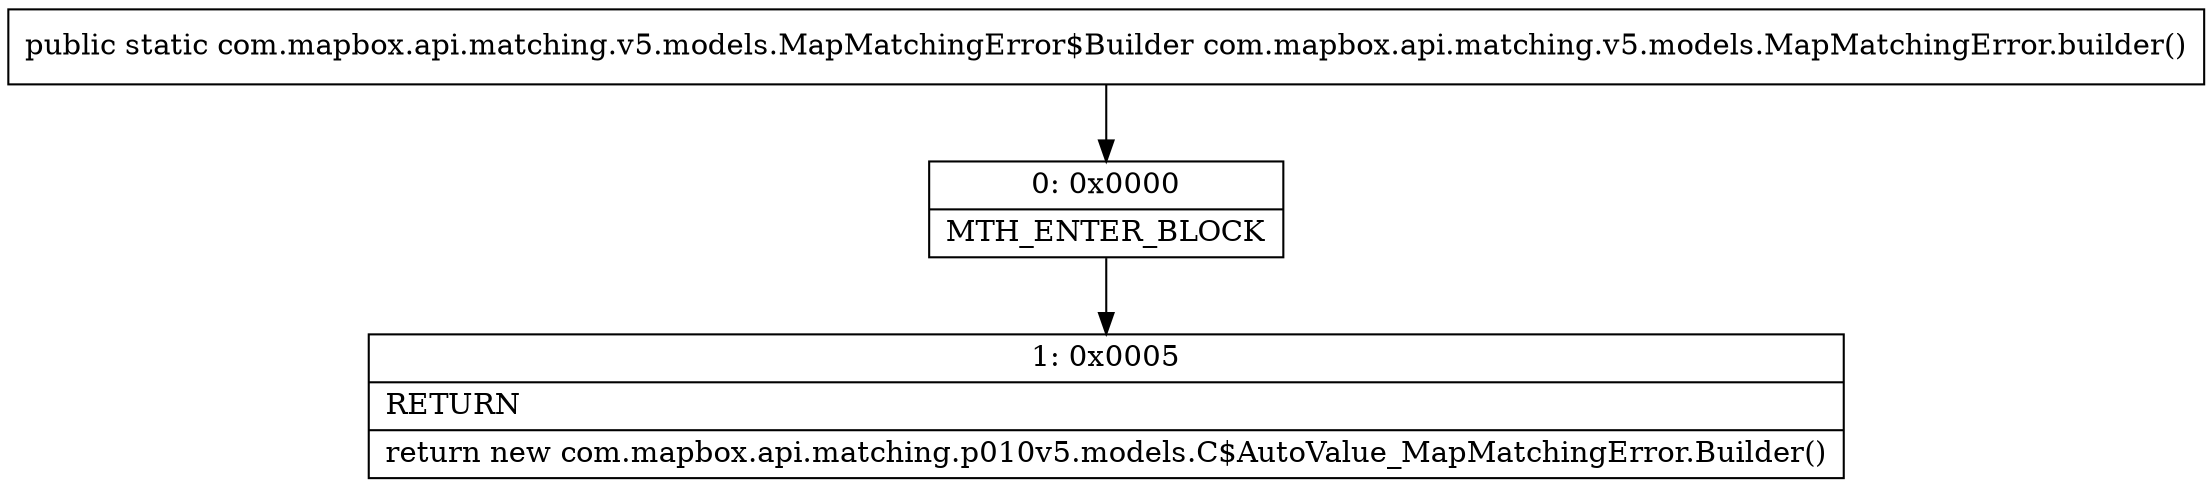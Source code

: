 digraph "CFG forcom.mapbox.api.matching.v5.models.MapMatchingError.builder()Lcom\/mapbox\/api\/matching\/v5\/models\/MapMatchingError$Builder;" {
Node_0 [shape=record,label="{0\:\ 0x0000|MTH_ENTER_BLOCK\l}"];
Node_1 [shape=record,label="{1\:\ 0x0005|RETURN\l|return new com.mapbox.api.matching.p010v5.models.C$AutoValue_MapMatchingError.Builder()\l}"];
MethodNode[shape=record,label="{public static com.mapbox.api.matching.v5.models.MapMatchingError$Builder com.mapbox.api.matching.v5.models.MapMatchingError.builder() }"];
MethodNode -> Node_0;
Node_0 -> Node_1;
}

